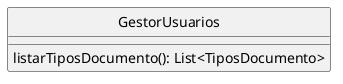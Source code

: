 @startuml GestorUsuarios
hide circle
class GestorUsuarios{
    listarTiposDocumento(): List<TiposDocumento>
}

@enduml